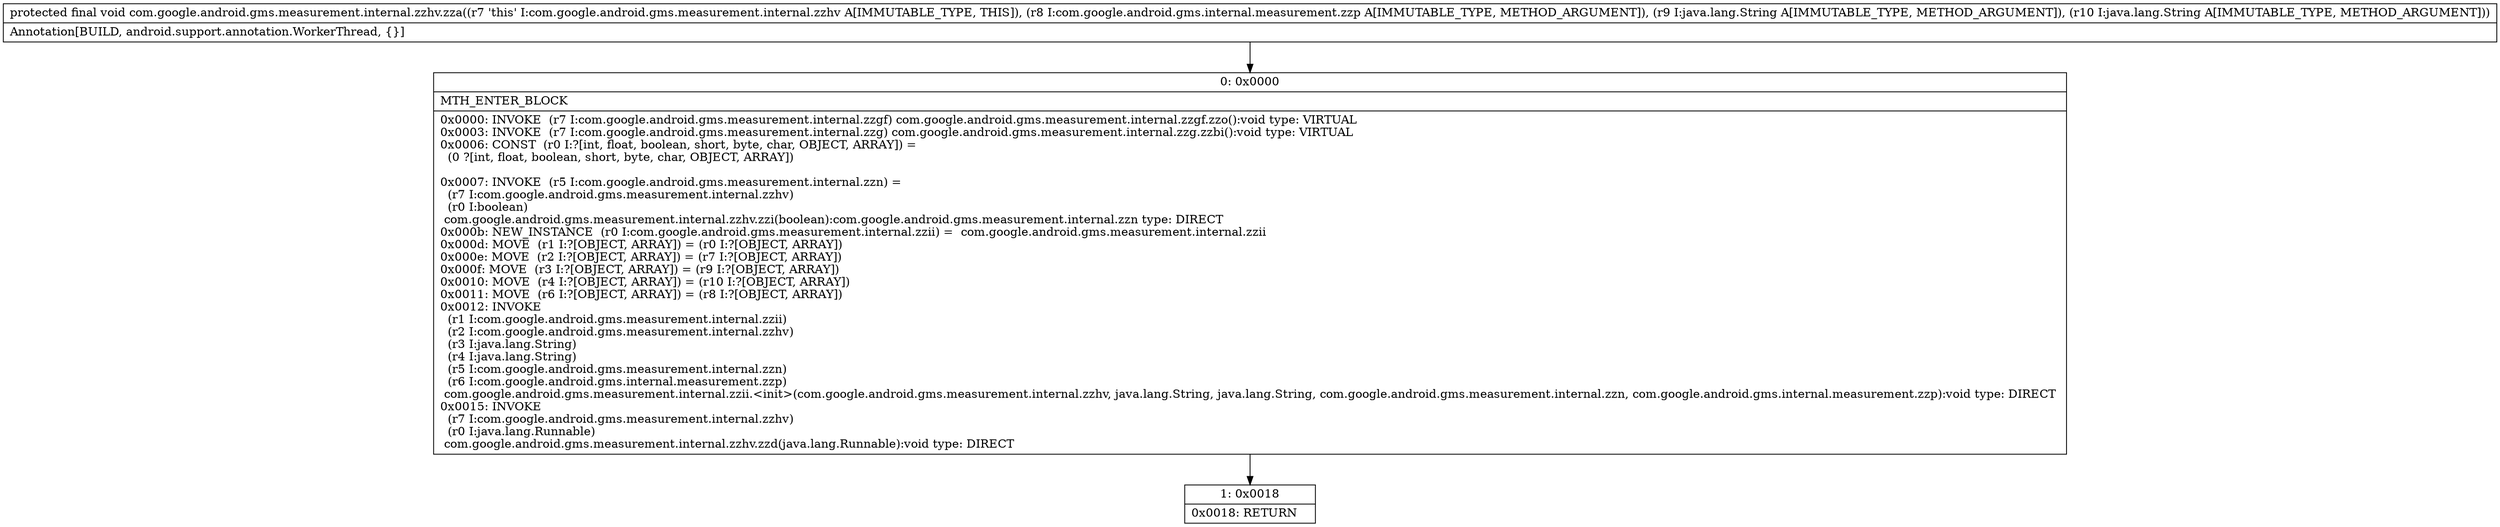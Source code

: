 digraph "CFG forcom.google.android.gms.measurement.internal.zzhv.zza(Lcom\/google\/android\/gms\/internal\/measurement\/zzp;Ljava\/lang\/String;Ljava\/lang\/String;)V" {
Node_0 [shape=record,label="{0\:\ 0x0000|MTH_ENTER_BLOCK\l|0x0000: INVOKE  (r7 I:com.google.android.gms.measurement.internal.zzgf) com.google.android.gms.measurement.internal.zzgf.zzo():void type: VIRTUAL \l0x0003: INVOKE  (r7 I:com.google.android.gms.measurement.internal.zzg) com.google.android.gms.measurement.internal.zzg.zzbi():void type: VIRTUAL \l0x0006: CONST  (r0 I:?[int, float, boolean, short, byte, char, OBJECT, ARRAY]) = \l  (0 ?[int, float, boolean, short, byte, char, OBJECT, ARRAY])\l \l0x0007: INVOKE  (r5 I:com.google.android.gms.measurement.internal.zzn) = \l  (r7 I:com.google.android.gms.measurement.internal.zzhv)\l  (r0 I:boolean)\l com.google.android.gms.measurement.internal.zzhv.zzi(boolean):com.google.android.gms.measurement.internal.zzn type: DIRECT \l0x000b: NEW_INSTANCE  (r0 I:com.google.android.gms.measurement.internal.zzii) =  com.google.android.gms.measurement.internal.zzii \l0x000d: MOVE  (r1 I:?[OBJECT, ARRAY]) = (r0 I:?[OBJECT, ARRAY]) \l0x000e: MOVE  (r2 I:?[OBJECT, ARRAY]) = (r7 I:?[OBJECT, ARRAY]) \l0x000f: MOVE  (r3 I:?[OBJECT, ARRAY]) = (r9 I:?[OBJECT, ARRAY]) \l0x0010: MOVE  (r4 I:?[OBJECT, ARRAY]) = (r10 I:?[OBJECT, ARRAY]) \l0x0011: MOVE  (r6 I:?[OBJECT, ARRAY]) = (r8 I:?[OBJECT, ARRAY]) \l0x0012: INVOKE  \l  (r1 I:com.google.android.gms.measurement.internal.zzii)\l  (r2 I:com.google.android.gms.measurement.internal.zzhv)\l  (r3 I:java.lang.String)\l  (r4 I:java.lang.String)\l  (r5 I:com.google.android.gms.measurement.internal.zzn)\l  (r6 I:com.google.android.gms.internal.measurement.zzp)\l com.google.android.gms.measurement.internal.zzii.\<init\>(com.google.android.gms.measurement.internal.zzhv, java.lang.String, java.lang.String, com.google.android.gms.measurement.internal.zzn, com.google.android.gms.internal.measurement.zzp):void type: DIRECT \l0x0015: INVOKE  \l  (r7 I:com.google.android.gms.measurement.internal.zzhv)\l  (r0 I:java.lang.Runnable)\l com.google.android.gms.measurement.internal.zzhv.zzd(java.lang.Runnable):void type: DIRECT \l}"];
Node_1 [shape=record,label="{1\:\ 0x0018|0x0018: RETURN   \l}"];
MethodNode[shape=record,label="{protected final void com.google.android.gms.measurement.internal.zzhv.zza((r7 'this' I:com.google.android.gms.measurement.internal.zzhv A[IMMUTABLE_TYPE, THIS]), (r8 I:com.google.android.gms.internal.measurement.zzp A[IMMUTABLE_TYPE, METHOD_ARGUMENT]), (r9 I:java.lang.String A[IMMUTABLE_TYPE, METHOD_ARGUMENT]), (r10 I:java.lang.String A[IMMUTABLE_TYPE, METHOD_ARGUMENT]))  | Annotation[BUILD, android.support.annotation.WorkerThread, \{\}]\l}"];
MethodNode -> Node_0;
Node_0 -> Node_1;
}

